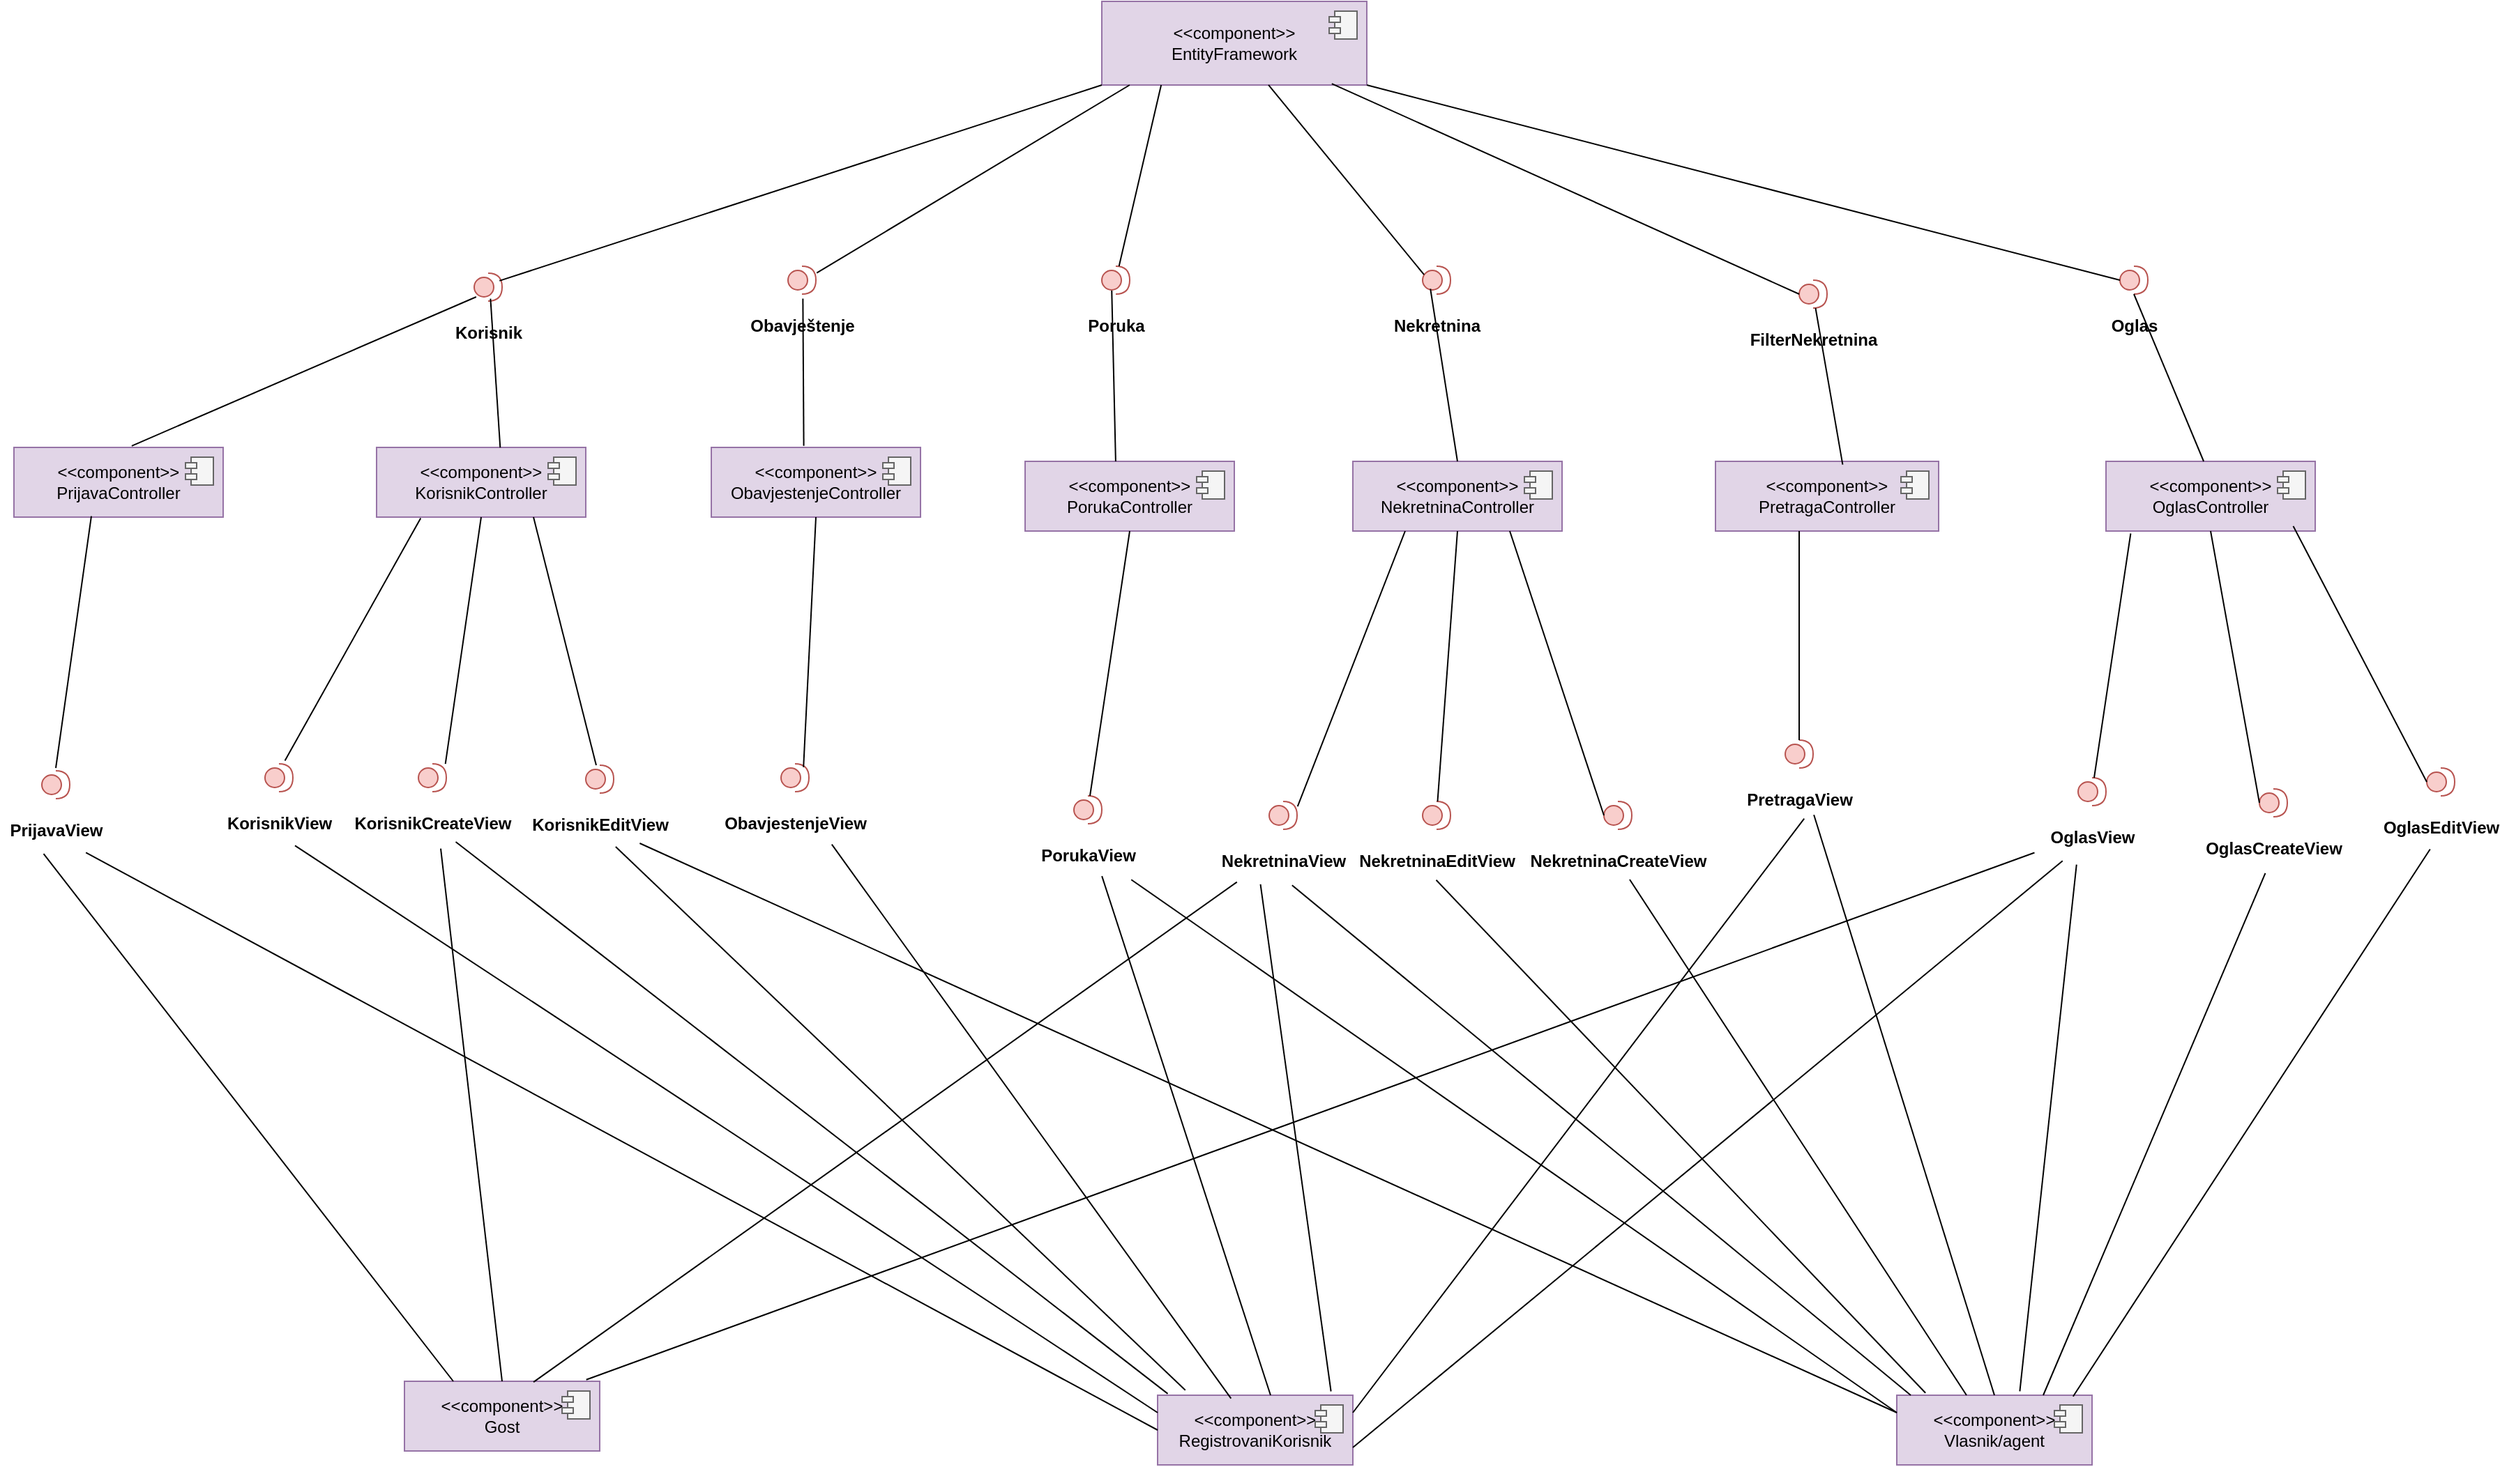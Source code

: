 <mxfile version="27.1.3">
  <diagram name="Page-1" id="_98XeD7W4D4j4_0L84BJ">
    <mxGraphModel dx="6060" dy="2850" grid="1" gridSize="10" guides="1" tooltips="1" connect="1" arrows="1" fold="1" page="1" pageScale="1" pageWidth="850" pageHeight="1100" math="0" shadow="0">
      <root>
        <mxCell id="0" />
        <mxCell id="1" parent="0" />
        <mxCell id="zx1hdnG0JAQ6Zl6AE59M-1" value="&amp;lt;&amp;lt;component&amp;gt;&amp;gt;&lt;br&gt;EntityFramework" style="html=1;dropTarget=0;whiteSpace=wrap;fillColor=#e1d5e7;strokeColor=#9673a6;" vertex="1" parent="1">
          <mxGeometry x="330" width="190" height="60" as="geometry" />
        </mxCell>
        <mxCell id="zx1hdnG0JAQ6Zl6AE59M-2" value="" style="shape=module;jettyWidth=8;jettyHeight=4;fillColor=#f5f5f5;fontColor=#333333;strokeColor=#666666;" vertex="1" parent="zx1hdnG0JAQ6Zl6AE59M-1">
          <mxGeometry x="1" width="20" height="20" relative="1" as="geometry">
            <mxPoint x="-27" y="7" as="offset" />
          </mxGeometry>
        </mxCell>
        <mxCell id="zx1hdnG0JAQ6Zl6AE59M-3" value="" style="shape=providedRequiredInterface;html=1;verticalLabelPosition=bottom;sketch=0;fillColor=#f8cecc;strokeColor=#b85450;" vertex="1" parent="1">
          <mxGeometry x="-120" y="195" width="20" height="20" as="geometry" />
        </mxCell>
        <mxCell id="zx1hdnG0JAQ6Zl6AE59M-4" value="Korisnik" style="text;align=center;fontStyle=1;verticalAlign=middle;spacingLeft=3;spacingRight=3;strokeColor=none;rotatable=0;points=[[0,0.5],[1,0.5]];portConstraint=eastwest;html=1;" vertex="1" parent="1">
          <mxGeometry x="-150" y="225" width="80" height="26" as="geometry" />
        </mxCell>
        <mxCell id="zx1hdnG0JAQ6Zl6AE59M-5" value="" style="shape=providedRequiredInterface;html=1;verticalLabelPosition=bottom;sketch=0;fillColor=#f8cecc;strokeColor=#b85450;" vertex="1" parent="1">
          <mxGeometry x="330" y="190" width="20" height="20" as="geometry" />
        </mxCell>
        <mxCell id="zx1hdnG0JAQ6Zl6AE59M-6" value="Poruka" style="text;align=center;fontStyle=1;verticalAlign=middle;spacingLeft=3;spacingRight=3;strokeColor=none;rotatable=0;points=[[0,0.5],[1,0.5]];portConstraint=eastwest;html=1;" vertex="1" parent="1">
          <mxGeometry x="300" y="220" width="80" height="26" as="geometry" />
        </mxCell>
        <mxCell id="zx1hdnG0JAQ6Zl6AE59M-9" value="" style="shape=providedRequiredInterface;html=1;verticalLabelPosition=bottom;sketch=0;fillColor=#f8cecc;strokeColor=#b85450;" vertex="1" parent="1">
          <mxGeometry x="105" y="190" width="20" height="20" as="geometry" />
        </mxCell>
        <mxCell id="zx1hdnG0JAQ6Zl6AE59M-10" value="Obavještenje" style="text;align=center;fontStyle=1;verticalAlign=middle;spacingLeft=3;spacingRight=3;strokeColor=none;rotatable=0;points=[[0,0.5],[1,0.5]];portConstraint=eastwest;html=1;" vertex="1" parent="1">
          <mxGeometry x="75" y="220" width="80" height="26" as="geometry" />
        </mxCell>
        <mxCell id="zx1hdnG0JAQ6Zl6AE59M-11" value="" style="shape=providedRequiredInterface;html=1;verticalLabelPosition=bottom;sketch=0;fillColor=#f8cecc;strokeColor=#b85450;" vertex="1" parent="1">
          <mxGeometry x="560" y="190" width="20" height="20" as="geometry" />
        </mxCell>
        <mxCell id="zx1hdnG0JAQ6Zl6AE59M-12" value="Nekretnina" style="text;align=center;fontStyle=1;verticalAlign=middle;spacingLeft=3;spacingRight=3;strokeColor=none;rotatable=0;points=[[0,0.5],[1,0.5]];portConstraint=eastwest;html=1;" vertex="1" parent="1">
          <mxGeometry x="530" y="220" width="80" height="26" as="geometry" />
        </mxCell>
        <mxCell id="zx1hdnG0JAQ6Zl6AE59M-13" value="" style="shape=providedRequiredInterface;html=1;verticalLabelPosition=bottom;sketch=0;fillColor=#f8cecc;strokeColor=#b85450;" vertex="1" parent="1">
          <mxGeometry x="1060" y="190" width="20" height="20" as="geometry" />
        </mxCell>
        <mxCell id="zx1hdnG0JAQ6Zl6AE59M-14" value="Oglas" style="text;align=center;fontStyle=1;verticalAlign=middle;spacingLeft=3;spacingRight=3;strokeColor=none;rotatable=0;points=[[0,0.5],[1,0.5]];portConstraint=eastwest;html=1;" vertex="1" parent="1">
          <mxGeometry x="1030" y="220" width="80" height="26" as="geometry" />
        </mxCell>
        <mxCell id="zx1hdnG0JAQ6Zl6AE59M-17" value="" style="shape=providedRequiredInterface;html=1;verticalLabelPosition=bottom;sketch=0;fillColor=#f8cecc;strokeColor=#b85450;" vertex="1" parent="1">
          <mxGeometry x="830" y="200" width="20" height="20" as="geometry" />
        </mxCell>
        <mxCell id="zx1hdnG0JAQ6Zl6AE59M-18" value="FilterNekretnina" style="text;align=center;fontStyle=1;verticalAlign=middle;spacingLeft=3;spacingRight=3;strokeColor=none;rotatable=0;points=[[0,0.5],[1,0.5]];portConstraint=eastwest;html=1;" vertex="1" parent="1">
          <mxGeometry x="800" y="230" width="80" height="26" as="geometry" />
        </mxCell>
        <mxCell id="zx1hdnG0JAQ6Zl6AE59M-19" value="&amp;lt;&amp;lt;component&amp;gt;&amp;gt;&lt;div&gt;PretragaController&lt;/div&gt;" style="html=1;dropTarget=0;whiteSpace=wrap;fillColor=#e1d5e7;strokeColor=#9673a6;" vertex="1" parent="1">
          <mxGeometry x="770" y="330" width="160" height="50" as="geometry" />
        </mxCell>
        <mxCell id="zx1hdnG0JAQ6Zl6AE59M-20" value="" style="shape=module;jettyWidth=8;jettyHeight=4;fillColor=#f5f5f5;fontColor=#333333;strokeColor=#666666;" vertex="1" parent="zx1hdnG0JAQ6Zl6AE59M-19">
          <mxGeometry x="1" width="20" height="20" relative="1" as="geometry">
            <mxPoint x="-27" y="7" as="offset" />
          </mxGeometry>
        </mxCell>
        <mxCell id="zx1hdnG0JAQ6Zl6AE59M-21" value="&amp;lt;&amp;lt;component&amp;gt;&amp;gt;&lt;div&gt;ObavjestenjeController&lt;/div&gt;" style="html=1;dropTarget=0;whiteSpace=wrap;fillColor=#e1d5e7;strokeColor=#9673a6;" vertex="1" parent="1">
          <mxGeometry x="50" y="320" width="150" height="50" as="geometry" />
        </mxCell>
        <mxCell id="zx1hdnG0JAQ6Zl6AE59M-22" value="" style="shape=module;jettyWidth=8;jettyHeight=4;fillColor=#f5f5f5;fontColor=#333333;strokeColor=#666666;" vertex="1" parent="zx1hdnG0JAQ6Zl6AE59M-21">
          <mxGeometry x="1" width="20" height="20" relative="1" as="geometry">
            <mxPoint x="-27" y="7" as="offset" />
          </mxGeometry>
        </mxCell>
        <mxCell id="zx1hdnG0JAQ6Zl6AE59M-24" value="&amp;lt;&amp;lt;component&amp;gt;&amp;gt;&lt;div&gt;OglasController&lt;/div&gt;" style="html=1;dropTarget=0;whiteSpace=wrap;fillColor=#e1d5e7;strokeColor=#9673a6;" vertex="1" parent="1">
          <mxGeometry x="1050" y="330" width="150" height="50" as="geometry" />
        </mxCell>
        <mxCell id="zx1hdnG0JAQ6Zl6AE59M-25" value="" style="shape=module;jettyWidth=8;jettyHeight=4;fillColor=#f5f5f5;fontColor=#333333;strokeColor=#666666;" vertex="1" parent="zx1hdnG0JAQ6Zl6AE59M-24">
          <mxGeometry x="1" width="20" height="20" relative="1" as="geometry">
            <mxPoint x="-27" y="7" as="offset" />
          </mxGeometry>
        </mxCell>
        <mxCell id="zx1hdnG0JAQ6Zl6AE59M-26" value="&amp;lt;&amp;lt;component&amp;gt;&amp;gt;&lt;div&gt;&lt;span style=&quot;background-color: transparent; color: light-dark(rgb(0, 0, 0), rgb(255, 255, 255));&quot;&gt;NekretninaController&lt;/span&gt;&lt;/div&gt;" style="html=1;dropTarget=0;whiteSpace=wrap;fillColor=#e1d5e7;strokeColor=#9673a6;" vertex="1" parent="1">
          <mxGeometry x="510" y="330" width="150" height="50" as="geometry" />
        </mxCell>
        <mxCell id="zx1hdnG0JAQ6Zl6AE59M-27" value="" style="shape=module;jettyWidth=8;jettyHeight=4;fillColor=#f5f5f5;fontColor=#333333;strokeColor=#666666;" vertex="1" parent="zx1hdnG0JAQ6Zl6AE59M-26">
          <mxGeometry x="1" width="20" height="20" relative="1" as="geometry">
            <mxPoint x="-27" y="7" as="offset" />
          </mxGeometry>
        </mxCell>
        <mxCell id="zx1hdnG0JAQ6Zl6AE59M-28" value="&amp;lt;&amp;lt;component&amp;gt;&amp;gt;&lt;div&gt;PorukaController&lt;/div&gt;" style="html=1;dropTarget=0;whiteSpace=wrap;fillColor=#e1d5e7;strokeColor=#9673a6;" vertex="1" parent="1">
          <mxGeometry x="275" y="330" width="150" height="50" as="geometry" />
        </mxCell>
        <mxCell id="zx1hdnG0JAQ6Zl6AE59M-29" value="" style="shape=module;jettyWidth=8;jettyHeight=4;fillColor=#f5f5f5;fontColor=#333333;strokeColor=#666666;" vertex="1" parent="zx1hdnG0JAQ6Zl6AE59M-28">
          <mxGeometry x="1" width="20" height="20" relative="1" as="geometry">
            <mxPoint x="-27" y="7" as="offset" />
          </mxGeometry>
        </mxCell>
        <mxCell id="zx1hdnG0JAQ6Zl6AE59M-30" value="&amp;lt;&amp;lt;component&amp;gt;&amp;gt;&lt;div&gt;KorisnikController&lt;/div&gt;" style="html=1;dropTarget=0;whiteSpace=wrap;fillColor=#e1d5e7;strokeColor=#9673a6;" vertex="1" parent="1">
          <mxGeometry x="-190" y="320" width="150" height="50" as="geometry" />
        </mxCell>
        <mxCell id="zx1hdnG0JAQ6Zl6AE59M-31" value="" style="shape=module;jettyWidth=8;jettyHeight=4;fillColor=#f5f5f5;fontColor=#333333;strokeColor=#666666;" vertex="1" parent="zx1hdnG0JAQ6Zl6AE59M-30">
          <mxGeometry x="1" width="20" height="20" relative="1" as="geometry">
            <mxPoint x="-27" y="7" as="offset" />
          </mxGeometry>
        </mxCell>
        <mxCell id="zx1hdnG0JAQ6Zl6AE59M-32" value="&amp;lt;&amp;lt;component&amp;gt;&amp;gt;&lt;div&gt;PrijavaController&lt;/div&gt;" style="html=1;dropTarget=0;whiteSpace=wrap;fillColor=#e1d5e7;strokeColor=#9673a6;" vertex="1" parent="1">
          <mxGeometry x="-450" y="320" width="150" height="50" as="geometry" />
        </mxCell>
        <mxCell id="zx1hdnG0JAQ6Zl6AE59M-33" value="" style="shape=module;jettyWidth=8;jettyHeight=4;fillColor=#f5f5f5;fontColor=#333333;strokeColor=#666666;" vertex="1" parent="zx1hdnG0JAQ6Zl6AE59M-32">
          <mxGeometry x="1" width="20" height="20" relative="1" as="geometry">
            <mxPoint x="-27" y="7" as="offset" />
          </mxGeometry>
        </mxCell>
        <mxCell id="zx1hdnG0JAQ6Zl6AE59M-40" value="" style="shape=providedRequiredInterface;html=1;verticalLabelPosition=bottom;sketch=0;fillColor=#f8cecc;strokeColor=#b85450;" vertex="1" parent="1">
          <mxGeometry x="820" y="530" width="20" height="20" as="geometry" />
        </mxCell>
        <mxCell id="zx1hdnG0JAQ6Zl6AE59M-41" value="PretragaView" style="text;align=center;fontStyle=1;verticalAlign=middle;spacingLeft=3;spacingRight=3;strokeColor=none;rotatable=0;points=[[0,0.5],[1,0.5]];portConstraint=eastwest;html=1;" vertex="1" parent="1">
          <mxGeometry x="790" y="560" width="80" height="26" as="geometry" />
        </mxCell>
        <mxCell id="zx1hdnG0JAQ6Zl6AE59M-42" value="" style="shape=providedRequiredInterface;html=1;verticalLabelPosition=bottom;sketch=0;fillColor=#f8cecc;strokeColor=#b85450;" vertex="1" parent="1">
          <mxGeometry x="100" y="547" width="20" height="20" as="geometry" />
        </mxCell>
        <mxCell id="zx1hdnG0JAQ6Zl6AE59M-43" value="ObavjestenjeView" style="text;align=center;fontStyle=1;verticalAlign=middle;spacingLeft=3;spacingRight=3;strokeColor=none;rotatable=0;points=[[0,0.5],[1,0.5]];portConstraint=eastwest;html=1;" vertex="1" parent="1">
          <mxGeometry x="70" y="577" width="80" height="26" as="geometry" />
        </mxCell>
        <mxCell id="zx1hdnG0JAQ6Zl6AE59M-44" value="" style="shape=providedRequiredInterface;html=1;verticalLabelPosition=bottom;sketch=0;fillColor=#f8cecc;strokeColor=#b85450;" vertex="1" parent="1">
          <mxGeometry x="1030" y="557" width="20" height="20" as="geometry" />
        </mxCell>
        <mxCell id="zx1hdnG0JAQ6Zl6AE59M-45" value="OglasView&lt;span style=&quot;color: rgba(0, 0, 0, 0); font-family: monospace; font-size: 0px; font-weight: 400; text-align: start;&quot;&gt;%3CmxGraphModel%3E%3Croot%3E%3CmxCell%20id%3D%220%22%2F%3E%3CmxCell%20id%3D%221%22%20parent%3D%220%22%2F%3E%3CmxCell%20id%3D%222%22%20value%3D%22%22%20style%3D%22shape%3DprovidedRequiredInterface%3Bhtml%3D1%3BverticalLabelPosition%3Dbottom%3Bsketch%3D0%3B%22%20vertex%3D%221%22%20parent%3D%221%22%3E%3CmxGeometry%20x%3D%22-20%22%20y%3D%22190%22%20width%3D%2220%22%20height%3D%2220%22%20as%3D%22geometry%22%2F%3E%3C%2FmxCell%3E%3CmxCell%20id%3D%223%22%20value%3D%22Korisnik%22%20style%3D%22text%3Balign%3Dcenter%3BfontStyle%3D1%3BverticalAlign%3Dmiddle%3BspacingLeft%3D3%3BspacingRight%3D3%3BstrokeColor%3Dnone%3Brotatable%3D0%3Bpoints%3D%5B%5B0%2C0.5%5D%2C%5B1%2C0.5%5D%5D%3BportConstraint%3Deastwest%3Bhtml%3D1%3B%22%20vertex%3D%221%22%20parent%3D%221%22%3E%3CmxGeometry%20x%3D%22-50%22%20y%3D%22220%22%20width%3D%2280%22%20height%3D%2226%22%20as%3D%22geometry%22%2F%3E%3C%2FmxCell%3E%3C%2Froot%3E%3C%2FmxGraphModel%3E&lt;/span&gt;" style="text;align=center;fontStyle=1;verticalAlign=middle;spacingLeft=3;spacingRight=3;strokeColor=none;rotatable=0;points=[[0,0.5],[1,0.5]];portConstraint=eastwest;html=1;" vertex="1" parent="1">
          <mxGeometry x="1000" y="587" width="80" height="26" as="geometry" />
        </mxCell>
        <mxCell id="zx1hdnG0JAQ6Zl6AE59M-46" value="" style="shape=providedRequiredInterface;html=1;verticalLabelPosition=bottom;sketch=0;fillColor=#f8cecc;strokeColor=#b85450;" vertex="1" parent="1">
          <mxGeometry x="1280" y="550" width="20" height="20" as="geometry" />
        </mxCell>
        <mxCell id="zx1hdnG0JAQ6Zl6AE59M-47" value="OglasEditView" style="text;align=center;fontStyle=1;verticalAlign=middle;spacingLeft=3;spacingRight=3;strokeColor=none;rotatable=0;points=[[0,0.5],[1,0.5]];portConstraint=eastwest;html=1;" vertex="1" parent="1">
          <mxGeometry x="1250" y="580" width="80" height="26" as="geometry" />
        </mxCell>
        <mxCell id="zx1hdnG0JAQ6Zl6AE59M-48" value="" style="shape=providedRequiredInterface;html=1;verticalLabelPosition=bottom;sketch=0;fillColor=#f8cecc;strokeColor=#b85450;" vertex="1" parent="1">
          <mxGeometry x="1160" y="565" width="20" height="20" as="geometry" />
        </mxCell>
        <mxCell id="zx1hdnG0JAQ6Zl6AE59M-49" value="OglasCreateView" style="text;align=center;fontStyle=1;verticalAlign=middle;spacingLeft=3;spacingRight=3;strokeColor=none;rotatable=0;points=[[0,0.5],[1,0.5]];portConstraint=eastwest;html=1;" vertex="1" parent="1">
          <mxGeometry x="1130" y="595" width="80" height="26" as="geometry" />
        </mxCell>
        <mxCell id="zx1hdnG0JAQ6Zl6AE59M-50" value="" style="shape=providedRequiredInterface;html=1;verticalLabelPosition=bottom;sketch=0;fillColor=#f8cecc;strokeColor=#b85450;" vertex="1" parent="1">
          <mxGeometry x="310" y="570" width="20" height="20" as="geometry" />
        </mxCell>
        <mxCell id="zx1hdnG0JAQ6Zl6AE59M-51" value="PorukaView" style="text;align=center;fontStyle=1;verticalAlign=middle;spacingLeft=3;spacingRight=3;strokeColor=none;rotatable=0;points=[[0,0.5],[1,0.5]];portConstraint=eastwest;html=1;" vertex="1" parent="1">
          <mxGeometry x="280" y="600" width="80" height="26" as="geometry" />
        </mxCell>
        <mxCell id="zx1hdnG0JAQ6Zl6AE59M-54" value="" style="shape=providedRequiredInterface;html=1;verticalLabelPosition=bottom;sketch=0;fillColor=#f8cecc;strokeColor=#b85450;" vertex="1" parent="1">
          <mxGeometry x="450" y="574" width="20" height="20" as="geometry" />
        </mxCell>
        <mxCell id="zx1hdnG0JAQ6Zl6AE59M-55" value="NekretninaView" style="text;align=center;fontStyle=1;verticalAlign=middle;spacingLeft=3;spacingRight=3;strokeColor=none;rotatable=0;points=[[0,0.5],[1,0.5]];portConstraint=eastwest;html=1;" vertex="1" parent="1">
          <mxGeometry x="420" y="604" width="80" height="26" as="geometry" />
        </mxCell>
        <mxCell id="zx1hdnG0JAQ6Zl6AE59M-56" value="" style="shape=providedRequiredInterface;html=1;verticalLabelPosition=bottom;sketch=0;fillColor=#f8cecc;strokeColor=#b85450;" vertex="1" parent="1">
          <mxGeometry x="560" y="574" width="20" height="20" as="geometry" />
        </mxCell>
        <mxCell id="zx1hdnG0JAQ6Zl6AE59M-57" value="NekretninaEditView" style="text;align=center;fontStyle=1;verticalAlign=middle;spacingLeft=3;spacingRight=3;strokeColor=none;rotatable=0;points=[[0,0.5],[1,0.5]];portConstraint=eastwest;html=1;" vertex="1" parent="1">
          <mxGeometry x="530" y="604" width="80" height="26" as="geometry" />
        </mxCell>
        <mxCell id="zx1hdnG0JAQ6Zl6AE59M-58" value="" style="shape=providedRequiredInterface;html=1;verticalLabelPosition=bottom;sketch=0;fillColor=#f8cecc;strokeColor=#b85450;" vertex="1" parent="1">
          <mxGeometry x="690" y="574" width="20" height="20" as="geometry" />
        </mxCell>
        <mxCell id="zx1hdnG0JAQ6Zl6AE59M-59" value="NekretninaCreateView" style="text;align=center;fontStyle=1;verticalAlign=middle;spacingLeft=3;spacingRight=3;strokeColor=none;rotatable=0;points=[[0,0.5],[1,0.5]];portConstraint=eastwest;html=1;" vertex="1" parent="1">
          <mxGeometry x="660" y="604" width="80" height="26" as="geometry" />
        </mxCell>
        <mxCell id="zx1hdnG0JAQ6Zl6AE59M-60" value="" style="shape=providedRequiredInterface;html=1;verticalLabelPosition=bottom;sketch=0;fillColor=#f8cecc;strokeColor=#b85450;" vertex="1" parent="1">
          <mxGeometry x="-160" y="547" width="20" height="20" as="geometry" />
        </mxCell>
        <mxCell id="zx1hdnG0JAQ6Zl6AE59M-61" value="KorisnikCreateView" style="text;align=center;fontStyle=1;verticalAlign=middle;spacingLeft=3;spacingRight=3;strokeColor=none;rotatable=0;points=[[0,0.5],[1,0.5]];portConstraint=eastwest;html=1;" vertex="1" parent="1">
          <mxGeometry x="-190" y="577" width="80" height="26" as="geometry" />
        </mxCell>
        <mxCell id="zx1hdnG0JAQ6Zl6AE59M-62" value="" style="shape=providedRequiredInterface;html=1;verticalLabelPosition=bottom;sketch=0;fillColor=#f8cecc;strokeColor=#b85450;" vertex="1" parent="1">
          <mxGeometry x="-40" y="548" width="20" height="20" as="geometry" />
        </mxCell>
        <mxCell id="zx1hdnG0JAQ6Zl6AE59M-63" value="KorisnikEdit&lt;span style=&quot;background-color: transparent; color: light-dark(rgb(0, 0, 0), rgb(255, 255, 255));&quot;&gt;View&lt;/span&gt;" style="text;align=center;fontStyle=1;verticalAlign=middle;spacingLeft=3;spacingRight=3;strokeColor=none;rotatable=0;points=[[0,0.5],[1,0.5]];portConstraint=eastwest;html=1;" vertex="1" parent="1">
          <mxGeometry x="-70" y="578" width="80" height="26" as="geometry" />
        </mxCell>
        <mxCell id="zx1hdnG0JAQ6Zl6AE59M-64" value="" style="shape=providedRequiredInterface;html=1;verticalLabelPosition=bottom;sketch=0;fillColor=#f8cecc;strokeColor=#b85450;" vertex="1" parent="1">
          <mxGeometry x="-430" y="552" width="20" height="20" as="geometry" />
        </mxCell>
        <mxCell id="zx1hdnG0JAQ6Zl6AE59M-65" value="PrijavaView" style="text;align=center;fontStyle=1;verticalAlign=middle;spacingLeft=3;spacingRight=3;strokeColor=none;rotatable=0;points=[[0,0.5],[1,0.5]];portConstraint=eastwest;html=1;" vertex="1" parent="1">
          <mxGeometry x="-460" y="582" width="80" height="26" as="geometry" />
        </mxCell>
        <mxCell id="zx1hdnG0JAQ6Zl6AE59M-66" value="" style="shape=providedRequiredInterface;html=1;verticalLabelPosition=bottom;sketch=0;fillColor=#f8cecc;strokeColor=#b85450;" vertex="1" parent="1">
          <mxGeometry x="-270" y="547" width="20" height="20" as="geometry" />
        </mxCell>
        <mxCell id="zx1hdnG0JAQ6Zl6AE59M-67" value="KorisnikView" style="text;align=center;fontStyle=1;verticalAlign=middle;spacingLeft=3;spacingRight=3;strokeColor=none;rotatable=0;points=[[0,0.5],[1,0.5]];portConstraint=eastwest;html=1;" vertex="1" parent="1">
          <mxGeometry x="-300" y="577" width="80" height="26" as="geometry" />
        </mxCell>
        <mxCell id="zx1hdnG0JAQ6Zl6AE59M-68" value="&amp;lt;&amp;lt;component&amp;gt;&amp;gt;&lt;div&gt;Gost&lt;/div&gt;" style="html=1;dropTarget=0;whiteSpace=wrap;fillColor=#e1d5e7;strokeColor=#9673a6;" vertex="1" parent="1">
          <mxGeometry x="-170" y="990" width="140" height="50" as="geometry" />
        </mxCell>
        <mxCell id="zx1hdnG0JAQ6Zl6AE59M-69" value="" style="shape=module;jettyWidth=8;jettyHeight=4;fillColor=#f5f5f5;fontColor=#333333;strokeColor=#666666;" vertex="1" parent="zx1hdnG0JAQ6Zl6AE59M-68">
          <mxGeometry x="1" width="20" height="20" relative="1" as="geometry">
            <mxPoint x="-27" y="7" as="offset" />
          </mxGeometry>
        </mxCell>
        <mxCell id="zx1hdnG0JAQ6Zl6AE59M-72" value="&amp;lt;&amp;lt;component&amp;gt;&amp;gt;&lt;div&gt;RegistrovaniKorisnik&lt;/div&gt;" style="html=1;dropTarget=0;whiteSpace=wrap;fillColor=#e1d5e7;strokeColor=#9673a6;" vertex="1" parent="1">
          <mxGeometry x="370" y="1000" width="140" height="50" as="geometry" />
        </mxCell>
        <mxCell id="zx1hdnG0JAQ6Zl6AE59M-73" value="" style="shape=module;jettyWidth=8;jettyHeight=4;fillColor=#f5f5f5;fontColor=#333333;strokeColor=#666666;" vertex="1" parent="zx1hdnG0JAQ6Zl6AE59M-72">
          <mxGeometry x="1" width="20" height="20" relative="1" as="geometry">
            <mxPoint x="-27" y="7" as="offset" />
          </mxGeometry>
        </mxCell>
        <mxCell id="zx1hdnG0JAQ6Zl6AE59M-74" value="&amp;lt;&amp;lt;component&amp;gt;&amp;gt;&lt;div&gt;Vlasnik/agent&lt;/div&gt;" style="html=1;dropTarget=0;whiteSpace=wrap;fillColor=#e1d5e7;strokeColor=#9673a6;" vertex="1" parent="1">
          <mxGeometry x="900" y="1000" width="140" height="50" as="geometry" />
        </mxCell>
        <mxCell id="zx1hdnG0JAQ6Zl6AE59M-75" value="" style="shape=module;jettyWidth=8;jettyHeight=4;fillColor=#f5f5f5;fontColor=#333333;strokeColor=#666666;" vertex="1" parent="zx1hdnG0JAQ6Zl6AE59M-74">
          <mxGeometry x="1" width="20" height="20" relative="1" as="geometry">
            <mxPoint x="-27" y="7" as="offset" />
          </mxGeometry>
        </mxCell>
        <mxCell id="zx1hdnG0JAQ6Zl6AE59M-81" value="" style="endArrow=none;html=1;rounded=0;exitX=0.907;exitY=0.272;exitDx=0;exitDy=0;exitPerimeter=0;entryX=0;entryY=1;entryDx=0;entryDy=0;" edge="1" parent="1" source="zx1hdnG0JAQ6Zl6AE59M-3" target="zx1hdnG0JAQ6Zl6AE59M-1">
          <mxGeometry width="50" height="50" relative="1" as="geometry">
            <mxPoint x="130" y="230" as="sourcePoint" />
            <mxPoint x="180" y="180" as="targetPoint" />
          </mxGeometry>
        </mxCell>
        <mxCell id="zx1hdnG0JAQ6Zl6AE59M-112" value="" style="endArrow=none;html=1;rounded=0;exitX=1.03;exitY=0.241;exitDx=0;exitDy=0;exitPerimeter=0;entryX=0.105;entryY=1;entryDx=0;entryDy=0;entryPerimeter=0;" edge="1" parent="1" source="zx1hdnG0JAQ6Zl6AE59M-9" target="zx1hdnG0JAQ6Zl6AE59M-1">
          <mxGeometry width="50" height="50" relative="1" as="geometry">
            <mxPoint x="130" y="230" as="sourcePoint" />
            <mxPoint x="180" y="180" as="targetPoint" />
          </mxGeometry>
        </mxCell>
        <mxCell id="zx1hdnG0JAQ6Zl6AE59M-113" value="" style="endArrow=none;html=1;rounded=0;entryX=0.224;entryY=1;entryDx=0;entryDy=0;entryPerimeter=0;" edge="1" parent="1" source="zx1hdnG0JAQ6Zl6AE59M-5" target="zx1hdnG0JAQ6Zl6AE59M-1">
          <mxGeometry width="50" height="50" relative="1" as="geometry">
            <mxPoint x="130" y="230" as="sourcePoint" />
            <mxPoint x="180" y="180" as="targetPoint" />
          </mxGeometry>
        </mxCell>
        <mxCell id="zx1hdnG0JAQ6Zl6AE59M-114" value="" style="endArrow=none;html=1;rounded=0;entryX=0.629;entryY=0.998;entryDx=0;entryDy=0;entryPerimeter=0;exitX=0.053;exitY=0.305;exitDx=0;exitDy=0;exitPerimeter=0;" edge="1" parent="1" source="zx1hdnG0JAQ6Zl6AE59M-11" target="zx1hdnG0JAQ6Zl6AE59M-1">
          <mxGeometry width="50" height="50" relative="1" as="geometry">
            <mxPoint x="490" y="230" as="sourcePoint" />
            <mxPoint x="540" y="180" as="targetPoint" />
          </mxGeometry>
        </mxCell>
        <mxCell id="zx1hdnG0JAQ6Zl6AE59M-115" value="" style="endArrow=none;html=1;rounded=0;entryX=0;entryY=0.5;entryDx=0;entryDy=0;entryPerimeter=0;exitX=0.868;exitY=0.984;exitDx=0;exitDy=0;exitPerimeter=0;" edge="1" parent="1" source="zx1hdnG0JAQ6Zl6AE59M-1" target="zx1hdnG0JAQ6Zl6AE59M-17">
          <mxGeometry width="50" height="50" relative="1" as="geometry">
            <mxPoint x="490" y="230" as="sourcePoint" />
            <mxPoint x="540" y="180" as="targetPoint" />
          </mxGeometry>
        </mxCell>
        <mxCell id="zx1hdnG0JAQ6Zl6AE59M-116" value="" style="endArrow=none;html=1;rounded=0;entryX=0;entryY=0.5;entryDx=0;entryDy=0;entryPerimeter=0;exitX=1;exitY=1;exitDx=0;exitDy=0;" edge="1" parent="1" source="zx1hdnG0JAQ6Zl6AE59M-1" target="zx1hdnG0JAQ6Zl6AE59M-13">
          <mxGeometry width="50" height="50" relative="1" as="geometry">
            <mxPoint x="850" y="230" as="sourcePoint" />
            <mxPoint x="900" y="180" as="targetPoint" />
          </mxGeometry>
        </mxCell>
        <mxCell id="zx1hdnG0JAQ6Zl6AE59M-117" value="" style="endArrow=none;html=1;rounded=0;exitX=0.563;exitY=-0.022;exitDx=0;exitDy=0;exitPerimeter=0;entryX=0.072;entryY=0.85;entryDx=0;entryDy=0;entryPerimeter=0;" edge="1" parent="1" source="zx1hdnG0JAQ6Zl6AE59M-32" target="zx1hdnG0JAQ6Zl6AE59M-3">
          <mxGeometry width="50" height="50" relative="1" as="geometry">
            <mxPoint x="-30" y="200" as="sourcePoint" />
            <mxPoint x="-120" y="210" as="targetPoint" />
          </mxGeometry>
        </mxCell>
        <mxCell id="zx1hdnG0JAQ6Zl6AE59M-119" value="" style="endArrow=none;html=1;rounded=0;exitX=0.591;exitY=0.003;exitDx=0;exitDy=0;exitPerimeter=0;entryX=0.584;entryY=0.914;entryDx=0;entryDy=0;entryPerimeter=0;" edge="1" parent="1" source="zx1hdnG0JAQ6Zl6AE59M-30" target="zx1hdnG0JAQ6Zl6AE59M-3">
          <mxGeometry width="50" height="50" relative="1" as="geometry">
            <mxPoint x="-30" y="200" as="sourcePoint" />
            <mxPoint x="20" y="150" as="targetPoint" />
          </mxGeometry>
        </mxCell>
        <mxCell id="zx1hdnG0JAQ6Zl6AE59M-120" value="" style="endArrow=none;html=1;rounded=0;exitX=0.442;exitY=-0.022;exitDx=0;exitDy=0;exitPerimeter=0;entryX=0.534;entryY=1.164;entryDx=0;entryDy=0;entryPerimeter=0;" edge="1" parent="1" source="zx1hdnG0JAQ6Zl6AE59M-21" target="zx1hdnG0JAQ6Zl6AE59M-9">
          <mxGeometry width="50" height="50" relative="1" as="geometry">
            <mxPoint x="-30" y="200" as="sourcePoint" />
            <mxPoint x="20" y="150" as="targetPoint" />
          </mxGeometry>
        </mxCell>
        <mxCell id="zx1hdnG0JAQ6Zl6AE59M-121" value="" style="endArrow=none;html=1;rounded=0;exitX=0.433;exitY=0;exitDx=0;exitDy=0;exitPerimeter=0;entryX=0.356;entryY=0.876;entryDx=0;entryDy=0;entryPerimeter=0;" edge="1" parent="1" source="zx1hdnG0JAQ6Zl6AE59M-28" target="zx1hdnG0JAQ6Zl6AE59M-5">
          <mxGeometry width="50" height="50" relative="1" as="geometry">
            <mxPoint x="390" y="200" as="sourcePoint" />
            <mxPoint x="440" y="150" as="targetPoint" />
          </mxGeometry>
        </mxCell>
        <mxCell id="zx1hdnG0JAQ6Zl6AE59M-122" value="" style="endArrow=none;html=1;rounded=0;exitX=0.5;exitY=0;exitDx=0;exitDy=0;entryX=0.28;entryY=0.812;entryDx=0;entryDy=0;entryPerimeter=0;" edge="1" parent="1" source="zx1hdnG0JAQ6Zl6AE59M-26" target="zx1hdnG0JAQ6Zl6AE59M-11">
          <mxGeometry width="50" height="50" relative="1" as="geometry">
            <mxPoint x="390" y="200" as="sourcePoint" />
            <mxPoint x="440" y="150" as="targetPoint" />
          </mxGeometry>
        </mxCell>
        <mxCell id="zx1hdnG0JAQ6Zl6AE59M-123" value="" style="endArrow=none;html=1;rounded=0;exitX=0.57;exitY=0.046;exitDx=0;exitDy=0;exitPerimeter=0;" edge="1" parent="1" source="zx1hdnG0JAQ6Zl6AE59M-19" target="zx1hdnG0JAQ6Zl6AE59M-17">
          <mxGeometry width="50" height="50" relative="1" as="geometry">
            <mxPoint x="890" y="200" as="sourcePoint" />
            <mxPoint x="940" y="150" as="targetPoint" />
          </mxGeometry>
        </mxCell>
        <mxCell id="zx1hdnG0JAQ6Zl6AE59M-124" value="" style="endArrow=none;html=1;rounded=0;exitX=0.467;exitY=0;exitDx=0;exitDy=0;exitPerimeter=0;" edge="1" parent="1" source="zx1hdnG0JAQ6Zl6AE59M-24">
          <mxGeometry width="50" height="50" relative="1" as="geometry">
            <mxPoint x="890" y="200" as="sourcePoint" />
            <mxPoint x="1070" y="210" as="targetPoint" />
          </mxGeometry>
        </mxCell>
        <mxCell id="zx1hdnG0JAQ6Zl6AE59M-125" value="" style="endArrow=none;html=1;rounded=0;entryX=0.5;entryY=1;entryDx=0;entryDy=0;" edge="1" parent="1" source="zx1hdnG0JAQ6Zl6AE59M-50" target="zx1hdnG0JAQ6Zl6AE59M-28">
          <mxGeometry width="50" height="50" relative="1" as="geometry">
            <mxPoint x="170" y="670" as="sourcePoint" />
            <mxPoint x="220" y="620" as="targetPoint" />
          </mxGeometry>
        </mxCell>
        <mxCell id="zx1hdnG0JAQ6Zl6AE59M-126" value="" style="endArrow=none;html=1;rounded=0;entryX=0.5;entryY=1;entryDx=0;entryDy=0;exitX=0.805;exitY=0.119;exitDx=0;exitDy=0;exitPerimeter=0;" edge="1" parent="1" source="zx1hdnG0JAQ6Zl6AE59M-42" target="zx1hdnG0JAQ6Zl6AE59M-21">
          <mxGeometry width="50" height="50" relative="1" as="geometry">
            <mxPoint x="170" y="670" as="sourcePoint" />
            <mxPoint x="220" y="620" as="targetPoint" />
          </mxGeometry>
        </mxCell>
        <mxCell id="zx1hdnG0JAQ6Zl6AE59M-129" value="" style="endArrow=none;html=1;rounded=0;entryX=0.25;entryY=1;entryDx=0;entryDy=0;exitX=1.019;exitY=0.179;exitDx=0;exitDy=0;exitPerimeter=0;" edge="1" parent="1" source="zx1hdnG0JAQ6Zl6AE59M-54" target="zx1hdnG0JAQ6Zl6AE59M-26">
          <mxGeometry width="50" height="50" relative="1" as="geometry">
            <mxPoint x="320" y="670" as="sourcePoint" />
            <mxPoint x="370" y="620" as="targetPoint" />
          </mxGeometry>
        </mxCell>
        <mxCell id="zx1hdnG0JAQ6Zl6AE59M-130" value="" style="endArrow=none;html=1;rounded=0;entryX=0.5;entryY=1;entryDx=0;entryDy=0;" edge="1" parent="1" source="zx1hdnG0JAQ6Zl6AE59M-56" target="zx1hdnG0JAQ6Zl6AE59M-26">
          <mxGeometry width="50" height="50" relative="1" as="geometry">
            <mxPoint x="320" y="670" as="sourcePoint" />
            <mxPoint x="370" y="620" as="targetPoint" />
          </mxGeometry>
        </mxCell>
        <mxCell id="zx1hdnG0JAQ6Zl6AE59M-131" value="" style="endArrow=none;html=1;rounded=0;entryX=0.75;entryY=1;entryDx=0;entryDy=0;exitX=0;exitY=0.5;exitDx=0;exitDy=0;exitPerimeter=0;" edge="1" parent="1" source="zx1hdnG0JAQ6Zl6AE59M-58" target="zx1hdnG0JAQ6Zl6AE59M-26">
          <mxGeometry width="50" height="50" relative="1" as="geometry">
            <mxPoint x="320" y="670" as="sourcePoint" />
            <mxPoint x="370" y="620" as="targetPoint" />
          </mxGeometry>
        </mxCell>
        <mxCell id="zx1hdnG0JAQ6Zl6AE59M-132" value="" style="endArrow=none;html=1;rounded=0;" edge="1" parent="1" source="zx1hdnG0JAQ6Zl6AE59M-40">
          <mxGeometry width="50" height="50" relative="1" as="geometry">
            <mxPoint x="940" y="670" as="sourcePoint" />
            <mxPoint x="830" y="380" as="targetPoint" />
          </mxGeometry>
        </mxCell>
        <mxCell id="zx1hdnG0JAQ6Zl6AE59M-133" value="" style="endArrow=none;html=1;rounded=0;entryX=0.118;entryY=1.035;entryDx=0;entryDy=0;entryPerimeter=0;" edge="1" parent="1" source="zx1hdnG0JAQ6Zl6AE59M-44" target="zx1hdnG0JAQ6Zl6AE59M-24">
          <mxGeometry width="50" height="50" relative="1" as="geometry">
            <mxPoint x="940" y="670" as="sourcePoint" />
            <mxPoint x="990" y="620" as="targetPoint" />
          </mxGeometry>
        </mxCell>
        <mxCell id="zx1hdnG0JAQ6Zl6AE59M-134" value="" style="endArrow=none;html=1;rounded=0;entryX=0.5;entryY=1;entryDx=0;entryDy=0;exitX=0;exitY=0.5;exitDx=0;exitDy=0;exitPerimeter=0;" edge="1" parent="1" source="zx1hdnG0JAQ6Zl6AE59M-48" target="zx1hdnG0JAQ6Zl6AE59M-24">
          <mxGeometry width="50" height="50" relative="1" as="geometry">
            <mxPoint x="940" y="670" as="sourcePoint" />
            <mxPoint x="990" y="620" as="targetPoint" />
          </mxGeometry>
        </mxCell>
        <mxCell id="zx1hdnG0JAQ6Zl6AE59M-135" value="" style="endArrow=none;html=1;rounded=0;entryX=0.895;entryY=0.929;entryDx=0;entryDy=0;entryPerimeter=0;exitX=0;exitY=0.5;exitDx=0;exitDy=0;exitPerimeter=0;" edge="1" parent="1" source="zx1hdnG0JAQ6Zl6AE59M-46" target="zx1hdnG0JAQ6Zl6AE59M-24">
          <mxGeometry width="50" height="50" relative="1" as="geometry">
            <mxPoint x="940" y="670" as="sourcePoint" />
            <mxPoint x="990" y="620" as="targetPoint" />
          </mxGeometry>
        </mxCell>
        <mxCell id="zx1hdnG0JAQ6Zl6AE59M-136" value="" style="endArrow=none;html=1;rounded=0;entryX=0.75;entryY=1;entryDx=0;entryDy=0;" edge="1" parent="1" source="zx1hdnG0JAQ6Zl6AE59M-62" target="zx1hdnG0JAQ6Zl6AE59M-30">
          <mxGeometry width="50" height="50" relative="1" as="geometry">
            <mxPoint x="10" y="500" as="sourcePoint" />
            <mxPoint x="60" y="450" as="targetPoint" />
          </mxGeometry>
        </mxCell>
        <mxCell id="zx1hdnG0JAQ6Zl6AE59M-137" value="" style="endArrow=none;html=1;rounded=0;entryX=0.5;entryY=1;entryDx=0;entryDy=0;exitX=0.967;exitY=0.005;exitDx=0;exitDy=0;exitPerimeter=0;" edge="1" parent="1" source="zx1hdnG0JAQ6Zl6AE59M-60" target="zx1hdnG0JAQ6Zl6AE59M-30">
          <mxGeometry width="50" height="50" relative="1" as="geometry">
            <mxPoint x="10" y="500" as="sourcePoint" />
            <mxPoint x="60" y="450" as="targetPoint" />
          </mxGeometry>
        </mxCell>
        <mxCell id="zx1hdnG0JAQ6Zl6AE59M-138" value="" style="endArrow=none;html=1;rounded=0;entryX=0.211;entryY=1.014;entryDx=0;entryDy=0;entryPerimeter=0;exitX=0.714;exitY=-0.11;exitDx=0;exitDy=0;exitPerimeter=0;" edge="1" parent="1" source="zx1hdnG0JAQ6Zl6AE59M-66" target="zx1hdnG0JAQ6Zl6AE59M-30">
          <mxGeometry width="50" height="50" relative="1" as="geometry">
            <mxPoint x="10" y="500" as="sourcePoint" />
            <mxPoint x="60" y="450" as="targetPoint" />
          </mxGeometry>
        </mxCell>
        <mxCell id="zx1hdnG0JAQ6Zl6AE59M-139" value="" style="endArrow=none;html=1;rounded=0;exitX=0.37;exitY=0.986;exitDx=0;exitDy=0;exitPerimeter=0;entryX=0.5;entryY=-0.1;entryDx=0;entryDy=0;entryPerimeter=0;" edge="1" parent="1" source="zx1hdnG0JAQ6Zl6AE59M-32" target="zx1hdnG0JAQ6Zl6AE59M-64">
          <mxGeometry width="50" height="50" relative="1" as="geometry">
            <mxPoint x="120" y="480" as="sourcePoint" />
            <mxPoint x="170" y="430" as="targetPoint" />
          </mxGeometry>
        </mxCell>
        <mxCell id="zx1hdnG0JAQ6Zl6AE59M-140" value="" style="endArrow=none;html=1;rounded=0;entryX=0.405;entryY=1.086;entryDx=0;entryDy=0;entryPerimeter=0;exitX=0.903;exitY=0.017;exitDx=0;exitDy=0;exitPerimeter=0;" edge="1" parent="1" source="zx1hdnG0JAQ6Zl6AE59M-74" target="zx1hdnG0JAQ6Zl6AE59M-47">
          <mxGeometry width="50" height="50" relative="1" as="geometry">
            <mxPoint x="620" y="730" as="sourcePoint" />
            <mxPoint x="670" y="680" as="targetPoint" />
          </mxGeometry>
        </mxCell>
        <mxCell id="zx1hdnG0JAQ6Zl6AE59M-141" value="" style="endArrow=none;html=1;rounded=0;entryX=0.428;entryY=1.172;entryDx=0;entryDy=0;entryPerimeter=0;exitX=0.75;exitY=0;exitDx=0;exitDy=0;" edge="1" parent="1" source="zx1hdnG0JAQ6Zl6AE59M-74" target="zx1hdnG0JAQ6Zl6AE59M-49">
          <mxGeometry width="50" height="50" relative="1" as="geometry">
            <mxPoint x="620" y="730" as="sourcePoint" />
            <mxPoint x="670" y="680" as="targetPoint" />
          </mxGeometry>
        </mxCell>
        <mxCell id="zx1hdnG0JAQ6Zl6AE59M-142" value="" style="endArrow=none;html=1;rounded=0;entryX=0.361;entryY=1.243;entryDx=0;entryDy=0;entryPerimeter=0;exitX=0.63;exitY=-0.057;exitDx=0;exitDy=0;exitPerimeter=0;" edge="1" parent="1" source="zx1hdnG0JAQ6Zl6AE59M-74" target="zx1hdnG0JAQ6Zl6AE59M-45">
          <mxGeometry width="50" height="50" relative="1" as="geometry">
            <mxPoint x="620" y="730" as="sourcePoint" />
            <mxPoint x="670" y="680" as="targetPoint" />
          </mxGeometry>
        </mxCell>
        <mxCell id="zx1hdnG0JAQ6Zl6AE59M-143" value="" style="endArrow=none;html=1;rounded=0;entryX=0.497;entryY=1.015;entryDx=0;entryDy=0;entryPerimeter=0;exitX=0.147;exitY=-0.032;exitDx=0;exitDy=0;exitPerimeter=0;" edge="1" parent="1" source="zx1hdnG0JAQ6Zl6AE59M-74" target="zx1hdnG0JAQ6Zl6AE59M-57">
          <mxGeometry width="50" height="50" relative="1" as="geometry">
            <mxPoint x="520" y="730" as="sourcePoint" />
            <mxPoint x="570" y="680" as="targetPoint" />
          </mxGeometry>
        </mxCell>
        <mxCell id="zx1hdnG0JAQ6Zl6AE59M-144" value="" style="endArrow=none;html=1;rounded=0;" edge="1" parent="1" target="zx1hdnG0JAQ6Zl6AE59M-59">
          <mxGeometry width="50" height="50" relative="1" as="geometry">
            <mxPoint x="950" y="1000" as="sourcePoint" />
            <mxPoint x="570" y="680" as="targetPoint" />
          </mxGeometry>
        </mxCell>
        <mxCell id="zx1hdnG0JAQ6Zl6AE59M-145" value="" style="endArrow=none;html=1;rounded=0;entryX=0.632;entryY=0.908;entryDx=0;entryDy=0;entryPerimeter=0;exitX=0.5;exitY=0;exitDx=0;exitDy=0;" edge="1" parent="1" source="zx1hdnG0JAQ6Zl6AE59M-74" target="zx1hdnG0JAQ6Zl6AE59M-41">
          <mxGeometry width="50" height="50" relative="1" as="geometry">
            <mxPoint x="520" y="730" as="sourcePoint" />
            <mxPoint x="850" y="600" as="targetPoint" />
          </mxGeometry>
        </mxCell>
        <mxCell id="zx1hdnG0JAQ6Zl6AE59M-146" value="" style="endArrow=none;html=1;rounded=0;entryX=0.58;entryY=1.157;entryDx=0;entryDy=0;entryPerimeter=0;" edge="1" parent="1" target="zx1hdnG0JAQ6Zl6AE59M-55">
          <mxGeometry width="50" height="50" relative="1" as="geometry">
            <mxPoint x="910" y="1000" as="sourcePoint" />
            <mxPoint x="570" y="680" as="targetPoint" />
          </mxGeometry>
        </mxCell>
        <mxCell id="zx1hdnG0JAQ6Zl6AE59M-147" value="" style="endArrow=none;html=1;rounded=0;entryX=0.889;entryY=1.158;entryDx=0;entryDy=0;entryPerimeter=0;exitX=0;exitY=0.25;exitDx=0;exitDy=0;" edge="1" parent="1" source="zx1hdnG0JAQ6Zl6AE59M-74" target="zx1hdnG0JAQ6Zl6AE59M-51">
          <mxGeometry width="50" height="50" relative="1" as="geometry">
            <mxPoint x="430" y="830" as="sourcePoint" />
            <mxPoint x="480" y="780" as="targetPoint" />
          </mxGeometry>
        </mxCell>
        <mxCell id="zx1hdnG0JAQ6Zl6AE59M-148" value="" style="endArrow=none;html=1;rounded=0;exitX=0;exitY=0.25;exitDx=0;exitDy=0;" edge="1" parent="1" source="zx1hdnG0JAQ6Zl6AE59M-74" target="zx1hdnG0JAQ6Zl6AE59M-63">
          <mxGeometry width="50" height="50" relative="1" as="geometry">
            <mxPoint x="330" y="830" as="sourcePoint" />
            <mxPoint x="380" y="780" as="targetPoint" />
          </mxGeometry>
        </mxCell>
        <mxCell id="zx1hdnG0JAQ6Zl6AE59M-149" value="" style="endArrow=none;html=1;rounded=0;entryX=0.236;entryY=1.14;entryDx=0;entryDy=0;entryPerimeter=0;exitX=1;exitY=0.75;exitDx=0;exitDy=0;" edge="1" parent="1" source="zx1hdnG0JAQ6Zl6AE59M-72" target="zx1hdnG0JAQ6Zl6AE59M-45">
          <mxGeometry width="50" height="50" relative="1" as="geometry">
            <mxPoint x="720" y="830" as="sourcePoint" />
            <mxPoint x="770" y="780" as="targetPoint" />
          </mxGeometry>
        </mxCell>
        <mxCell id="zx1hdnG0JAQ6Zl6AE59M-150" value="" style="endArrow=none;html=1;rounded=0;entryX=0.545;entryY=1.012;entryDx=0;entryDy=0;entryPerimeter=0;exitX=1;exitY=0.25;exitDx=0;exitDy=0;" edge="1" parent="1" source="zx1hdnG0JAQ6Zl6AE59M-72" target="zx1hdnG0JAQ6Zl6AE59M-41">
          <mxGeometry width="50" height="50" relative="1" as="geometry">
            <mxPoint x="720" y="830" as="sourcePoint" />
            <mxPoint x="770" y="780" as="targetPoint" />
          </mxGeometry>
        </mxCell>
        <mxCell id="zx1hdnG0JAQ6Zl6AE59M-151" value="" style="endArrow=none;html=1;rounded=0;entryX=0.297;entryY=1.134;entryDx=0;entryDy=0;entryPerimeter=0;exitX=0.888;exitY=-0.055;exitDx=0;exitDy=0;exitPerimeter=0;" edge="1" parent="1" source="zx1hdnG0JAQ6Zl6AE59M-72" target="zx1hdnG0JAQ6Zl6AE59M-55">
          <mxGeometry width="50" height="50" relative="1" as="geometry">
            <mxPoint x="720" y="830" as="sourcePoint" />
            <mxPoint x="770" y="780" as="targetPoint" />
          </mxGeometry>
        </mxCell>
        <mxCell id="zx1hdnG0JAQ6Zl6AE59M-152" value="" style="endArrow=none;html=1;rounded=0;entryX=0.626;entryY=1.061;entryDx=0;entryDy=0;entryPerimeter=0;" edge="1" parent="1" target="zx1hdnG0JAQ6Zl6AE59M-51">
          <mxGeometry width="50" height="50" relative="1" as="geometry">
            <mxPoint x="451" y="1000" as="sourcePoint" />
            <mxPoint x="280" y="780" as="targetPoint" />
          </mxGeometry>
        </mxCell>
        <mxCell id="zx1hdnG0JAQ6Zl6AE59M-153" value="" style="endArrow=none;html=1;rounded=0;entryX=0.83;entryY=1.071;entryDx=0;entryDy=0;entryPerimeter=0;exitX=0.376;exitY=0.046;exitDx=0;exitDy=0;exitPerimeter=0;" edge="1" parent="1" source="zx1hdnG0JAQ6Zl6AE59M-72" target="zx1hdnG0JAQ6Zl6AE59M-43">
          <mxGeometry width="50" height="50" relative="1" as="geometry">
            <mxPoint x="230" y="830" as="sourcePoint" />
            <mxPoint x="280" y="780" as="targetPoint" />
          </mxGeometry>
        </mxCell>
        <mxCell id="zx1hdnG0JAQ6Zl6AE59M-154" value="" style="endArrow=none;html=1;rounded=0;entryX=0.643;entryY=1.097;entryDx=0;entryDy=0;entryPerimeter=0;exitX=0.142;exitY=-0.072;exitDx=0;exitDy=0;exitPerimeter=0;" edge="1" parent="1" source="zx1hdnG0JAQ6Zl6AE59M-72" target="zx1hdnG0JAQ6Zl6AE59M-63">
          <mxGeometry width="50" height="50" relative="1" as="geometry">
            <mxPoint x="-50" y="830" as="sourcePoint" />
            <mxPoint y="780" as="targetPoint" />
          </mxGeometry>
        </mxCell>
        <mxCell id="zx1hdnG0JAQ6Zl6AE59M-155" value="" style="endArrow=none;html=1;rounded=0;exitX=0.052;exitY=-0.021;exitDx=0;exitDy=0;exitPerimeter=0;" edge="1" parent="1" source="zx1hdnG0JAQ6Zl6AE59M-72" target="zx1hdnG0JAQ6Zl6AE59M-61">
          <mxGeometry width="50" height="50" relative="1" as="geometry">
            <mxPoint x="-50" y="830" as="sourcePoint" />
            <mxPoint y="780" as="targetPoint" />
          </mxGeometry>
        </mxCell>
        <mxCell id="zx1hdnG0JAQ6Zl6AE59M-156" value="" style="endArrow=none;html=1;rounded=0;entryX=0.644;entryY=1.103;entryDx=0;entryDy=0;entryPerimeter=0;exitX=0;exitY=0.25;exitDx=0;exitDy=0;" edge="1" parent="1" source="zx1hdnG0JAQ6Zl6AE59M-72" target="zx1hdnG0JAQ6Zl6AE59M-67">
          <mxGeometry width="50" height="50" relative="1" as="geometry">
            <mxPoint x="-50" y="830" as="sourcePoint" />
            <mxPoint y="780" as="targetPoint" />
          </mxGeometry>
        </mxCell>
        <mxCell id="zx1hdnG0JAQ6Zl6AE59M-157" value="" style="endArrow=none;html=1;rounded=0;entryX=0.77;entryY=1.105;entryDx=0;entryDy=0;entryPerimeter=0;exitX=0;exitY=0.5;exitDx=0;exitDy=0;" edge="1" parent="1" source="zx1hdnG0JAQ6Zl6AE59M-72" target="zx1hdnG0JAQ6Zl6AE59M-65">
          <mxGeometry width="50" height="50" relative="1" as="geometry">
            <mxPoint x="-50" y="830" as="sourcePoint" />
            <mxPoint y="780" as="targetPoint" />
          </mxGeometry>
        </mxCell>
        <mxCell id="zx1hdnG0JAQ6Zl6AE59M-158" value="" style="endArrow=none;html=1;rounded=0;entryX=0.575;entryY=1.183;entryDx=0;entryDy=0;entryPerimeter=0;exitX=0.5;exitY=0;exitDx=0;exitDy=0;" edge="1" parent="1" source="zx1hdnG0JAQ6Zl6AE59M-68" target="zx1hdnG0JAQ6Zl6AE59M-61">
          <mxGeometry width="50" height="50" relative="1" as="geometry">
            <mxPoint x="130" y="850" as="sourcePoint" />
            <mxPoint x="180" y="800" as="targetPoint" />
          </mxGeometry>
        </mxCell>
        <mxCell id="zx1hdnG0JAQ6Zl6AE59M-159" value="" style="endArrow=none;html=1;rounded=0;entryX=0.391;entryY=1.138;entryDx=0;entryDy=0;entryPerimeter=0;exitX=0.25;exitY=0;exitDx=0;exitDy=0;" edge="1" parent="1" source="zx1hdnG0JAQ6Zl6AE59M-68" target="zx1hdnG0JAQ6Zl6AE59M-65">
          <mxGeometry width="50" height="50" relative="1" as="geometry">
            <mxPoint x="50" y="870" as="sourcePoint" />
            <mxPoint x="100" y="820" as="targetPoint" />
          </mxGeometry>
        </mxCell>
        <mxCell id="zx1hdnG0JAQ6Zl6AE59M-160" value="" style="endArrow=none;html=1;rounded=0;entryX=0.086;entryY=1.069;entryDx=0;entryDy=0;entryPerimeter=0;exitX=0.661;exitY=0.011;exitDx=0;exitDy=0;exitPerimeter=0;" edge="1" parent="1" source="zx1hdnG0JAQ6Zl6AE59M-68" target="zx1hdnG0JAQ6Zl6AE59M-55">
          <mxGeometry width="50" height="50" relative="1" as="geometry">
            <mxPoint x="150" y="870" as="sourcePoint" />
            <mxPoint x="200" y="820" as="targetPoint" />
          </mxGeometry>
        </mxCell>
        <mxCell id="zx1hdnG0JAQ6Zl6AE59M-161" value="" style="endArrow=none;html=1;rounded=0;entryX=-0.016;entryY=0.913;entryDx=0;entryDy=0;entryPerimeter=0;exitX=0.931;exitY=-0.023;exitDx=0;exitDy=0;exitPerimeter=0;" edge="1" parent="1" source="zx1hdnG0JAQ6Zl6AE59M-68" target="zx1hdnG0JAQ6Zl6AE59M-45">
          <mxGeometry width="50" height="50" relative="1" as="geometry">
            <mxPoint x="740" y="870" as="sourcePoint" />
            <mxPoint x="790" y="820" as="targetPoint" />
          </mxGeometry>
        </mxCell>
      </root>
    </mxGraphModel>
  </diagram>
</mxfile>
